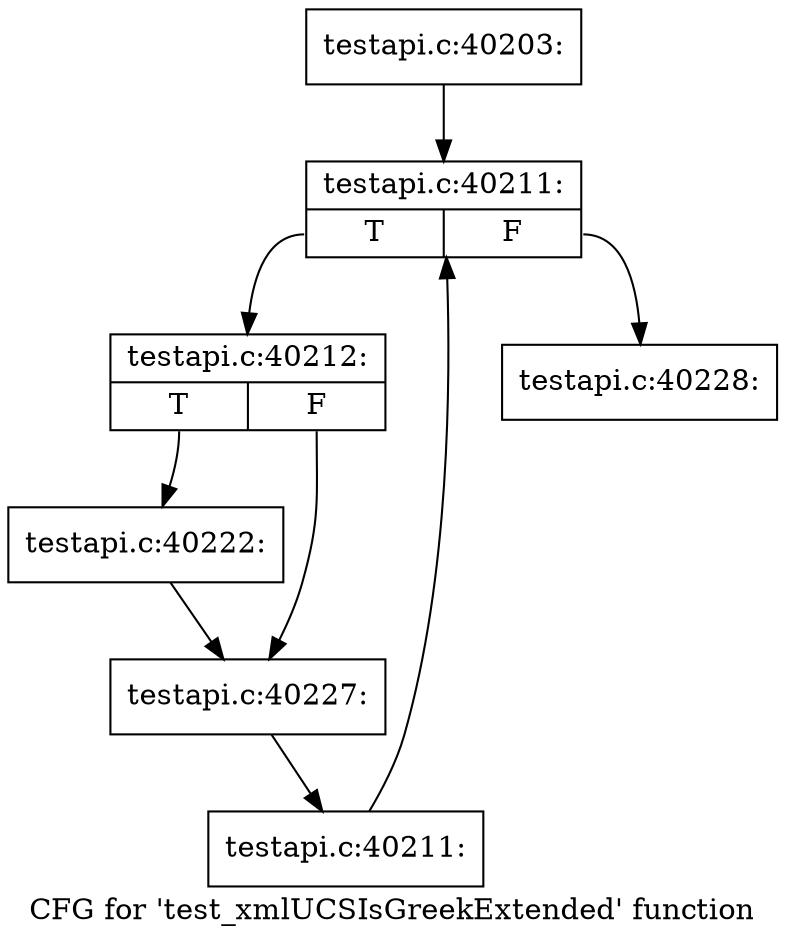 digraph "CFG for 'test_xmlUCSIsGreekExtended' function" {
	label="CFG for 'test_xmlUCSIsGreekExtended' function";

	Node0x56b7850 [shape=record,label="{testapi.c:40203:}"];
	Node0x56b7850 -> Node0x56bf260;
	Node0x56bf260 [shape=record,label="{testapi.c:40211:|{<s0>T|<s1>F}}"];
	Node0x56bf260:s0 -> Node0x56bf540;
	Node0x56bf260:s1 -> Node0x56bf0c0;
	Node0x56bf540 [shape=record,label="{testapi.c:40212:|{<s0>T|<s1>F}}"];
	Node0x56bf540:s0 -> Node0x56c0390;
	Node0x56bf540:s1 -> Node0x56c06c0;
	Node0x56c0390 [shape=record,label="{testapi.c:40222:}"];
	Node0x56c0390 -> Node0x56c06c0;
	Node0x56c06c0 [shape=record,label="{testapi.c:40227:}"];
	Node0x56c06c0 -> Node0x56bf4b0;
	Node0x56bf4b0 [shape=record,label="{testapi.c:40211:}"];
	Node0x56bf4b0 -> Node0x56bf260;
	Node0x56bf0c0 [shape=record,label="{testapi.c:40228:}"];
}
